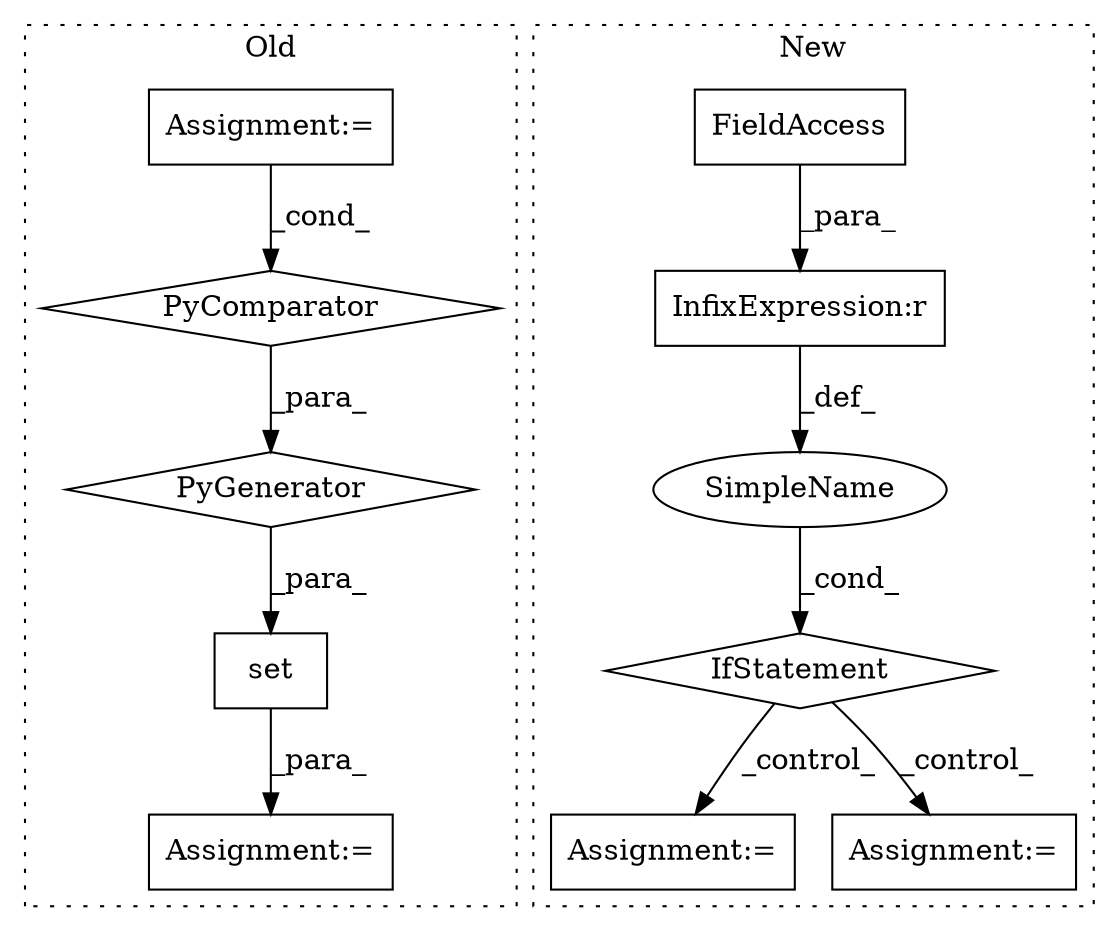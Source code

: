 digraph G {
subgraph cluster0 {
1 [label="set" a="32" s="1557,1669" l="13,-3" shape="box"];
3 [label="Assignment:=" a="7" s="1556" l="1" shape="box"];
9 [label="Assignment:=" a="7" s="1227" l="1" shape="box"];
10 [label="PyGenerator" a="107" s="1570" l="99" shape="diamond"];
11 [label="PyComparator" a="113" s="1641" l="22" shape="diamond"];
label = "Old";
style="dotted";
}
subgraph cluster1 {
2 [label="IfStatement" a="25" s="18773,18799" l="4,2" shape="diamond"];
4 [label="Assignment:=" a="7" s="18852" l="1" shape="box"];
5 [label="SimpleName" a="42" s="" l="" shape="ellipse"];
6 [label="InfixExpression:r" a="27" s="18785" l="4" shape="box"];
7 [label="FieldAccess" a="22" s="18777" l="8" shape="box"];
8 [label="Assignment:=" a="7" s="18810" l="1" shape="box"];
label = "New";
style="dotted";
}
1 -> 3 [label="_para_"];
2 -> 8 [label="_control_"];
2 -> 4 [label="_control_"];
5 -> 2 [label="_cond_"];
6 -> 5 [label="_def_"];
7 -> 6 [label="_para_"];
9 -> 11 [label="_cond_"];
10 -> 1 [label="_para_"];
11 -> 10 [label="_para_"];
}